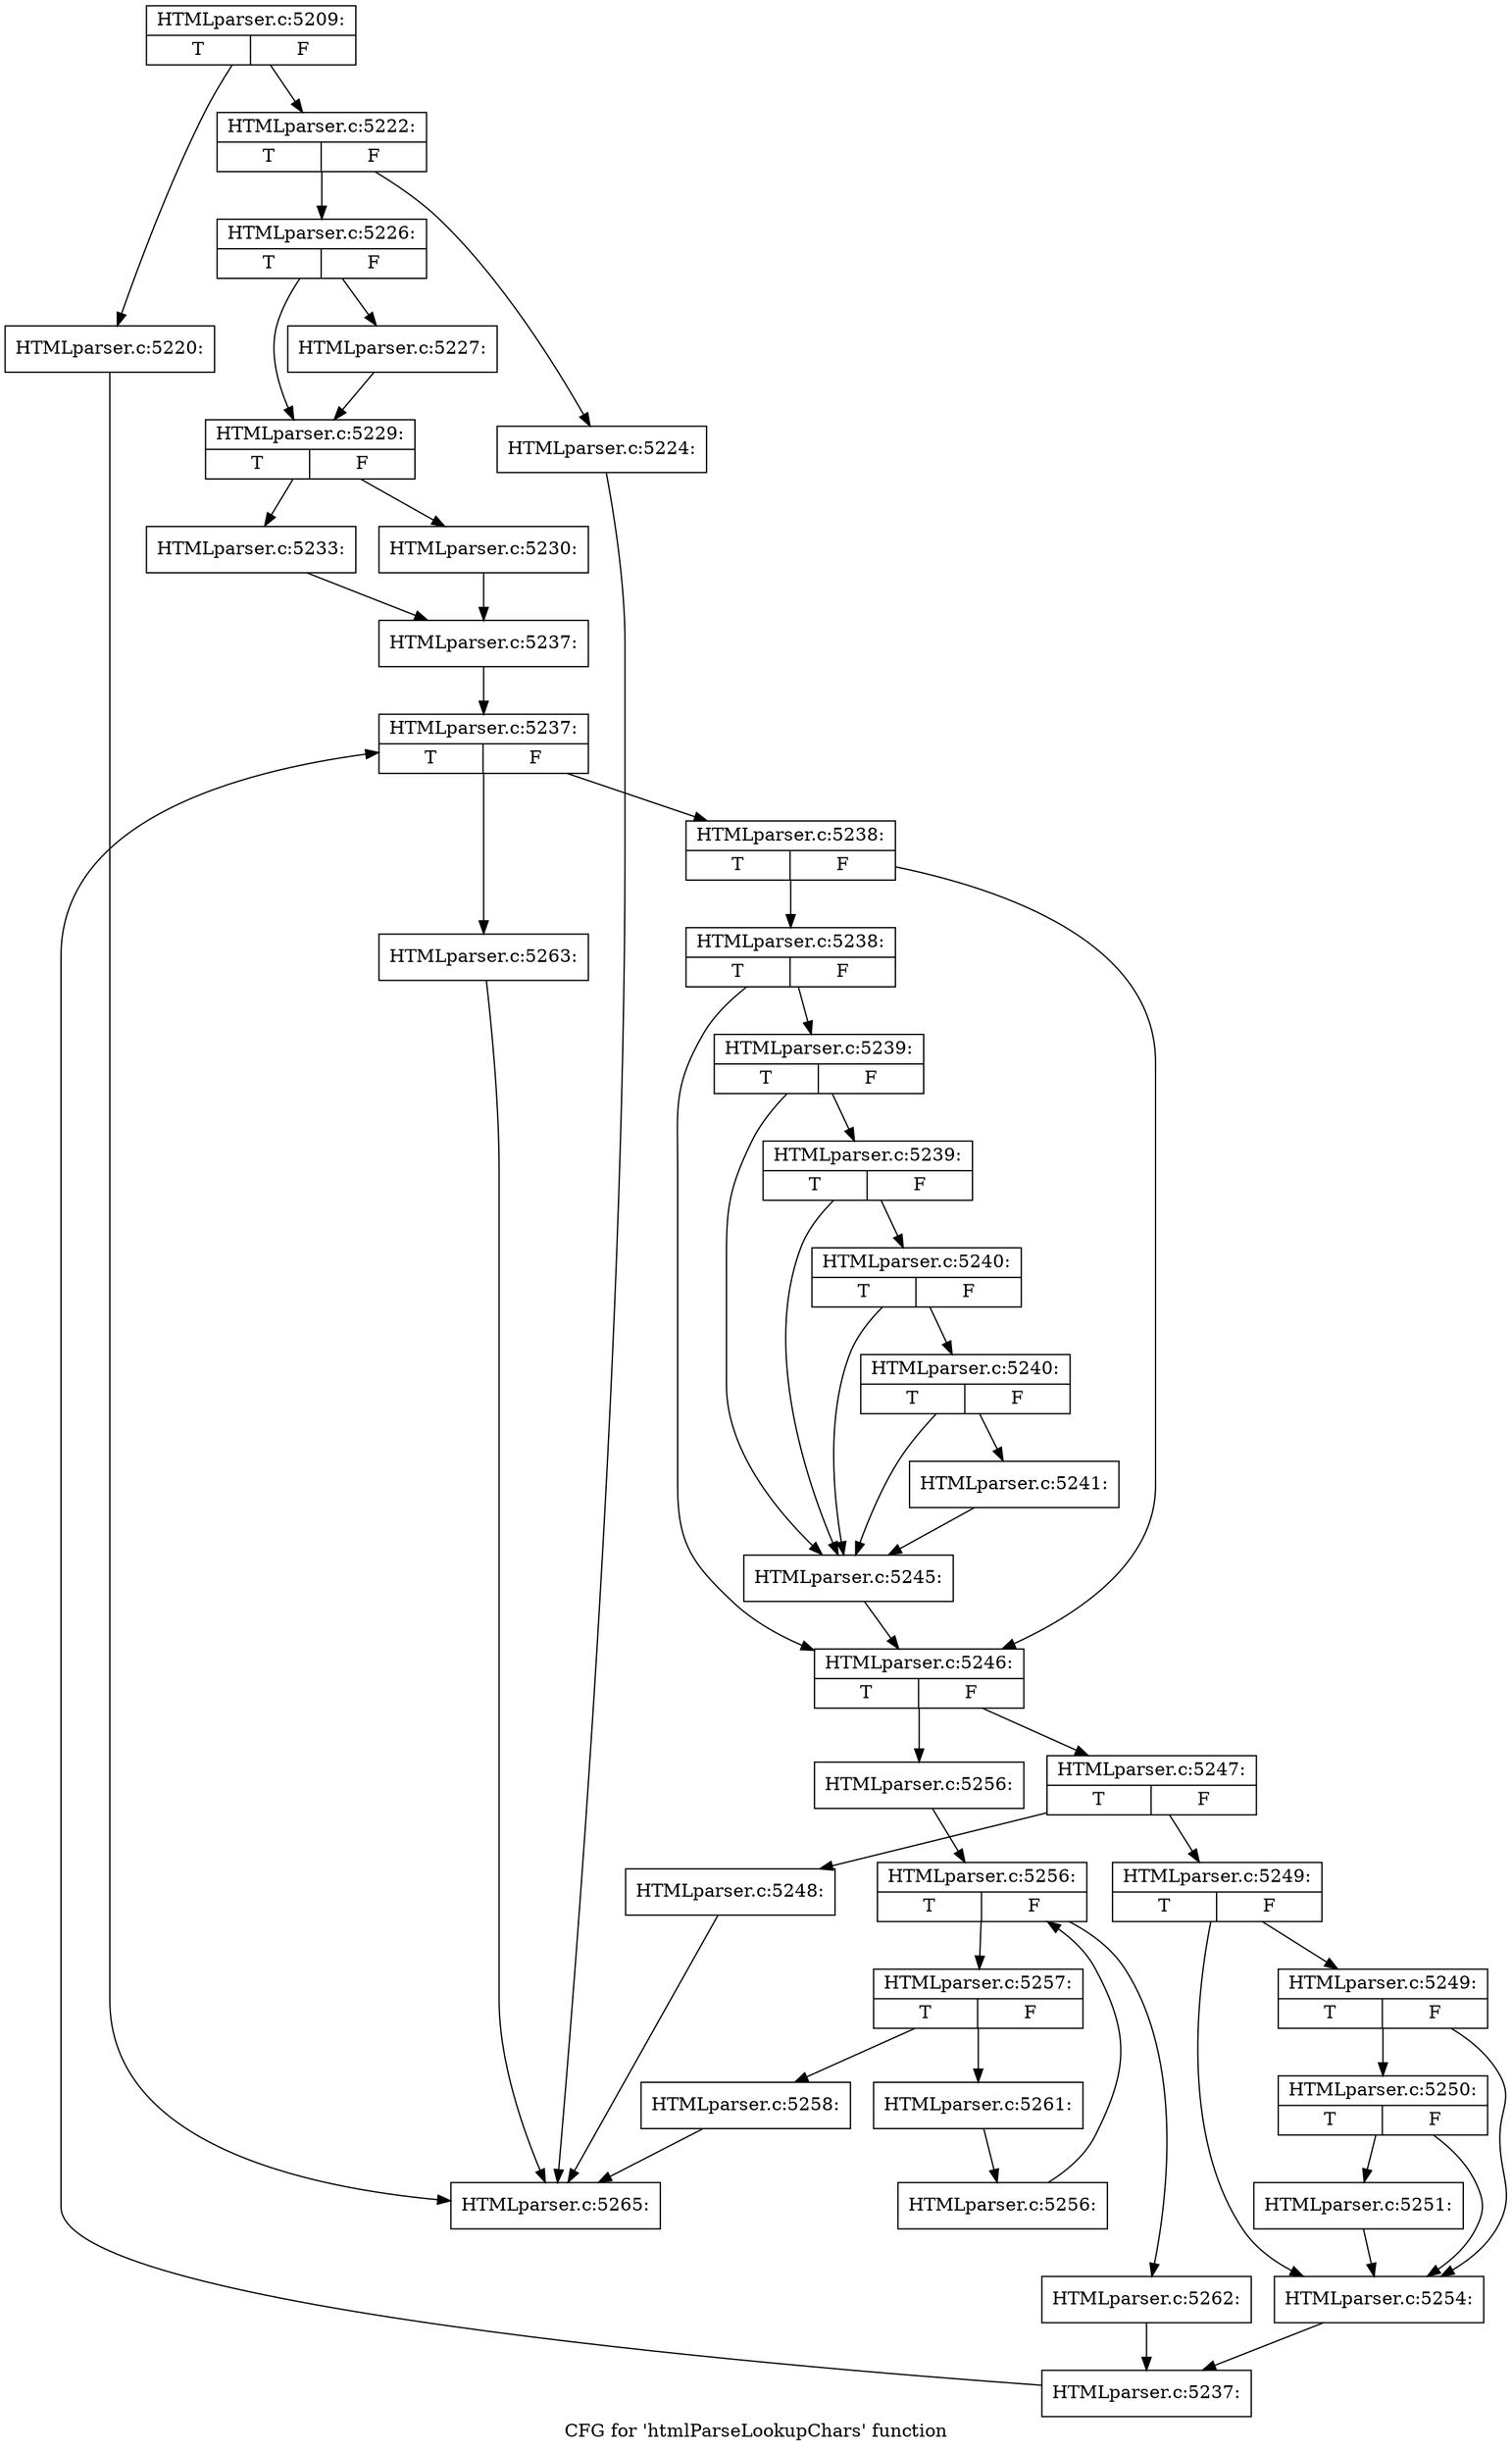 digraph "CFG for 'htmlParseLookupChars' function" {
	label="CFG for 'htmlParseLookupChars' function";

	Node0x4109170 [shape=record,label="{HTMLparser.c:5209:|{<s0>T|<s1>F}}"];
	Node0x4109170 -> Node0x411c8e0;
	Node0x4109170 -> Node0x411c930;
	Node0x411c8e0 [shape=record,label="{HTMLparser.c:5220:}"];
	Node0x411c8e0 -> Node0x411ab70;
	Node0x411c930 [shape=record,label="{HTMLparser.c:5222:|{<s0>T|<s1>F}}"];
	Node0x411c930 -> Node0x411d420;
	Node0x411c930 -> Node0x411d470;
	Node0x411d420 [shape=record,label="{HTMLparser.c:5224:}"];
	Node0x411d420 -> Node0x411ab70;
	Node0x411d470 [shape=record,label="{HTMLparser.c:5226:|{<s0>T|<s1>F}}"];
	Node0x411d470 -> Node0x411d930;
	Node0x411d470 -> Node0x411d980;
	Node0x411d930 [shape=record,label="{HTMLparser.c:5227:}"];
	Node0x411d930 -> Node0x411d980;
	Node0x411d980 [shape=record,label="{HTMLparser.c:5229:|{<s0>T|<s1>F}}"];
	Node0x411d980 -> Node0x411e1f0;
	Node0x411d980 -> Node0x411e290;
	Node0x411e1f0 [shape=record,label="{HTMLparser.c:5230:}"];
	Node0x411e1f0 -> Node0x411e240;
	Node0x411e290 [shape=record,label="{HTMLparser.c:5233:}"];
	Node0x411e290 -> Node0x411e240;
	Node0x411e240 [shape=record,label="{HTMLparser.c:5237:}"];
	Node0x411e240 -> Node0x411f820;
	Node0x411f820 [shape=record,label="{HTMLparser.c:5237:|{<s0>T|<s1>F}}"];
	Node0x411f820 -> Node0x411fb00;
	Node0x411f820 -> Node0x411f790;
	Node0x411fb00 [shape=record,label="{HTMLparser.c:5238:|{<s0>T|<s1>F}}"];
	Node0x411fb00 -> Node0x411fef0;
	Node0x411fb00 -> Node0x411ff40;
	Node0x411ff40 [shape=record,label="{HTMLparser.c:5238:|{<s0>T|<s1>F}}"];
	Node0x411ff40 -> Node0x411fea0;
	Node0x411ff40 -> Node0x411fef0;
	Node0x411fea0 [shape=record,label="{HTMLparser.c:5239:|{<s0>T|<s1>F}}"];
	Node0x411fea0 -> Node0x41206d0;
	Node0x411fea0 -> Node0x4120580;
	Node0x41206d0 [shape=record,label="{HTMLparser.c:5239:|{<s0>T|<s1>F}}"];
	Node0x41206d0 -> Node0x4120650;
	Node0x41206d0 -> Node0x4120580;
	Node0x4120650 [shape=record,label="{HTMLparser.c:5240:|{<s0>T|<s1>F}}"];
	Node0x4120650 -> Node0x41205d0;
	Node0x4120650 -> Node0x4120580;
	Node0x41205d0 [shape=record,label="{HTMLparser.c:5240:|{<s0>T|<s1>F}}"];
	Node0x41205d0 -> Node0x4120530;
	Node0x41205d0 -> Node0x4120580;
	Node0x4120530 [shape=record,label="{HTMLparser.c:5241:}"];
	Node0x4120530 -> Node0x4120580;
	Node0x4120580 [shape=record,label="{HTMLparser.c:5245:}"];
	Node0x4120580 -> Node0x411fef0;
	Node0x411fef0 [shape=record,label="{HTMLparser.c:5246:|{<s0>T|<s1>F}}"];
	Node0x411fef0 -> Node0x41220e0;
	Node0x411fef0 -> Node0x4122130;
	Node0x41220e0 [shape=record,label="{HTMLparser.c:5247:|{<s0>T|<s1>F}}"];
	Node0x41220e0 -> Node0x4122430;
	Node0x41220e0 -> Node0x4122480;
	Node0x4122430 [shape=record,label="{HTMLparser.c:5248:}"];
	Node0x4122430 -> Node0x411ab70;
	Node0x4122480 [shape=record,label="{HTMLparser.c:5249:|{<s0>T|<s1>F}}"];
	Node0x4122480 -> Node0x4122ba0;
	Node0x4122480 -> Node0x4122ad0;
	Node0x4122ba0 [shape=record,label="{HTMLparser.c:5249:|{<s0>T|<s1>F}}"];
	Node0x4122ba0 -> Node0x4122b20;
	Node0x4122ba0 -> Node0x4122ad0;
	Node0x4122b20 [shape=record,label="{HTMLparser.c:5250:|{<s0>T|<s1>F}}"];
	Node0x4122b20 -> Node0x4122a80;
	Node0x4122b20 -> Node0x4122ad0;
	Node0x4122a80 [shape=record,label="{HTMLparser.c:5251:}"];
	Node0x4122a80 -> Node0x4122ad0;
	Node0x4122ad0 [shape=record,label="{HTMLparser.c:5254:}"];
	Node0x4122ad0 -> Node0x411fa70;
	Node0x4122130 [shape=record,label="{HTMLparser.c:5256:}"];
	Node0x4122130 -> Node0x41241f0;
	Node0x41241f0 [shape=record,label="{HTMLparser.c:5256:|{<s0>T|<s1>F}}"];
	Node0x41241f0 -> Node0x41244d0;
	Node0x41241f0 -> Node0x4124050;
	Node0x41244d0 [shape=record,label="{HTMLparser.c:5257:|{<s0>T|<s1>F}}"];
	Node0x41244d0 -> Node0x4124870;
	Node0x41244d0 -> Node0x41248c0;
	Node0x4124870 [shape=record,label="{HTMLparser.c:5258:}"];
	Node0x4124870 -> Node0x411ab70;
	Node0x41248c0 [shape=record,label="{HTMLparser.c:5261:}"];
	Node0x41248c0 -> Node0x4124440;
	Node0x4124440 [shape=record,label="{HTMLparser.c:5256:}"];
	Node0x4124440 -> Node0x41241f0;
	Node0x4124050 [shape=record,label="{HTMLparser.c:5262:}"];
	Node0x4124050 -> Node0x411fa70;
	Node0x411fa70 [shape=record,label="{HTMLparser.c:5237:}"];
	Node0x411fa70 -> Node0x411f820;
	Node0x411f790 [shape=record,label="{HTMLparser.c:5263:}"];
	Node0x411f790 -> Node0x411ab70;
	Node0x411ab70 [shape=record,label="{HTMLparser.c:5265:}"];
}
